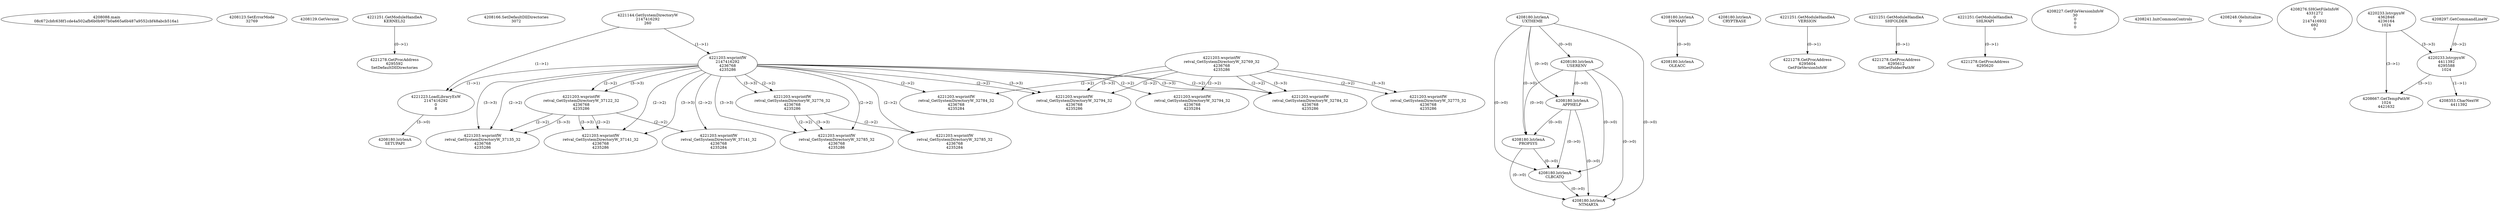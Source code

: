 // Global SCDG with merge call
digraph {
	0 [label="4208088.main
08c672cbfc638f1cde4a502afb6b0b907b0a665a6b487a9552cbf48abcb516a1"]
	1 [label="4208123.SetErrorMode
32769"]
	2 [label="4208129.GetVersion
"]
	3 [label="4221251.GetModuleHandleA
KERNEL32"]
	4 [label="4221278.GetProcAddress
6295592
SetDefaultDllDirectories"]
	3 -> 4 [label="(0-->1)"]
	5 [label="4208166.SetDefaultDllDirectories
3072"]
	6 [label="4221144.GetSystemDirectoryW
2147416292
260"]
	7 [label="4221203.wsprintfW
2147416292
4236768
4235286"]
	6 -> 7 [label="(1-->1)"]
	8 [label="4221223.LoadLibraryExW
2147416292
0
8"]
	6 -> 8 [label="(1-->1)"]
	7 -> 8 [label="(1-->1)"]
	9 [label="4208180.lstrlenA
UXTHEME"]
	10 [label="4208180.lstrlenA
USERENV"]
	9 -> 10 [label="(0-->0)"]
	11 [label="4208180.lstrlenA
SETUPAPI"]
	8 -> 11 [label="(3-->0)"]
	12 [label="4208180.lstrlenA
APPHELP"]
	9 -> 12 [label="(0-->0)"]
	10 -> 12 [label="(0-->0)"]
	13 [label="4208180.lstrlenA
PROPSYS"]
	9 -> 13 [label="(0-->0)"]
	10 -> 13 [label="(0-->0)"]
	12 -> 13 [label="(0-->0)"]
	14 [label="4221203.wsprintfW
retval_GetSystemDirectoryW_37122_32
4236768
4235286"]
	7 -> 14 [label="(2-->2)"]
	7 -> 14 [label="(3-->3)"]
	15 [label="4208180.lstrlenA
DWMAPI"]
	16 [label="4221203.wsprintfW
retval_GetSystemDirectoryW_37135_32
4236768
4235286"]
	7 -> 16 [label="(2-->2)"]
	14 -> 16 [label="(2-->2)"]
	7 -> 16 [label="(3-->3)"]
	14 -> 16 [label="(3-->3)"]
	17 [label="4208180.lstrlenA
CRYPTBASE"]
	18 [label="4208180.lstrlenA
OLEACC"]
	15 -> 18 [label="(0-->0)"]
	19 [label="4208180.lstrlenA
CLBCATQ"]
	9 -> 19 [label="(0-->0)"]
	10 -> 19 [label="(0-->0)"]
	12 -> 19 [label="(0-->0)"]
	13 -> 19 [label="(0-->0)"]
	20 [label="4208180.lstrlenA
NTMARTA"]
	9 -> 20 [label="(0-->0)"]
	10 -> 20 [label="(0-->0)"]
	12 -> 20 [label="(0-->0)"]
	13 -> 20 [label="(0-->0)"]
	19 -> 20 [label="(0-->0)"]
	21 [label="4221251.GetModuleHandleA
VERSION"]
	22 [label="4221278.GetProcAddress
6295604
GetFileVersionInfoW"]
	21 -> 22 [label="(0-->1)"]
	23 [label="4221251.GetModuleHandleA
SHFOLDER"]
	24 [label="4221278.GetProcAddress
6295612
SHGetFolderPathW"]
	23 -> 24 [label="(0-->1)"]
	25 [label="4221251.GetModuleHandleA
SHLWAPI"]
	26 [label="4221278.GetProcAddress
6295620
"]
	25 -> 26 [label="(0-->1)"]
	27 [label="4208227.GetFileVersionInfoW
30
0
0
0"]
	28 [label="4208241.InitCommonControls
"]
	29 [label="4208248.OleInitialize
0"]
	30 [label="4208276.SHGetFileInfoW
4331272
0
2147416932
692
0"]
	31 [label="4220233.lstrcpynW
4362848
4236164
1024"]
	32 [label="4208297.GetCommandLineW
"]
	33 [label="4220233.lstrcpynW
4411392
6295588
1024"]
	32 -> 33 [label="(0-->2)"]
	31 -> 33 [label="(3-->3)"]
	34 [label="4208353.CharNextW
4411392"]
	33 -> 34 [label="(1-->1)"]
	35 [label="4208667.GetTempPathW
1024
4421632"]
	31 -> 35 [label="(3-->1)"]
	33 -> 35 [label="(3-->1)"]
	36 [label="4221203.wsprintfW
retval_GetSystemDirectoryW_37141_32
4236768
4235286"]
	7 -> 36 [label="(2-->2)"]
	14 -> 36 [label="(2-->2)"]
	7 -> 36 [label="(3-->3)"]
	14 -> 36 [label="(3-->3)"]
	37 [label="4221203.wsprintfW
retval_GetSystemDirectoryW_37141_32
4236768
4235284"]
	7 -> 37 [label="(2-->2)"]
	14 -> 37 [label="(2-->2)"]
	38 [label="4221203.wsprintfW
retval_GetSystemDirectoryW_32769_32
4236768
4235286"]
	39 [label="4221203.wsprintfW
retval_GetSystemDirectoryW_32775_32
4236768
4235286"]
	38 -> 39 [label="(2-->2)"]
	38 -> 39 [label="(3-->3)"]
	40 [label="4221203.wsprintfW
retval_GetSystemDirectoryW_32784_32
4236768
4235286"]
	7 -> 40 [label="(2-->2)"]
	38 -> 40 [label="(2-->2)"]
	7 -> 40 [label="(3-->3)"]
	38 -> 40 [label="(3-->3)"]
	41 [label="4221203.wsprintfW
retval_GetSystemDirectoryW_32776_32
4236768
4235286"]
	7 -> 41 [label="(2-->2)"]
	7 -> 41 [label="(3-->3)"]
	42 [label="4221203.wsprintfW
retval_GetSystemDirectoryW_32785_32
4236768
4235286"]
	7 -> 42 [label="(2-->2)"]
	41 -> 42 [label="(2-->2)"]
	7 -> 42 [label="(3-->3)"]
	41 -> 42 [label="(3-->3)"]
	43 [label="4221203.wsprintfW
retval_GetSystemDirectoryW_32784_32
4236768
4235284"]
	7 -> 43 [label="(2-->2)"]
	38 -> 43 [label="(2-->2)"]
	44 [label="4221203.wsprintfW
retval_GetSystemDirectoryW_32785_32
4236768
4235284"]
	7 -> 44 [label="(2-->2)"]
	41 -> 44 [label="(2-->2)"]
	45 [label="4221203.wsprintfW
retval_GetSystemDirectoryW_32794_32
4236768
4235286"]
	7 -> 45 [label="(2-->2)"]
	38 -> 45 [label="(2-->2)"]
	7 -> 45 [label="(3-->3)"]
	38 -> 45 [label="(3-->3)"]
	46 [label="4221203.wsprintfW
retval_GetSystemDirectoryW_32794_32
4236768
4235284"]
	7 -> 46 [label="(2-->2)"]
	38 -> 46 [label="(2-->2)"]
}
